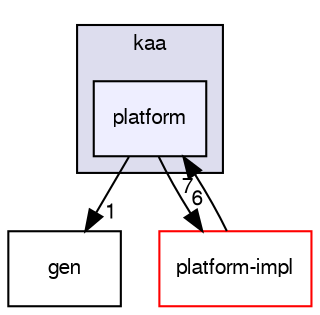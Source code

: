 digraph "/var/lib/jenkins/workspace/kaa_stable/client/client-multi/client-c/src/kaa/platform" {
  bgcolor=transparent;
  compound=true
  node [ fontsize="10", fontname="FreeSans"];
  edge [ labelfontsize="10", labelfontname="FreeSans"];
  subgraph clusterdir_08cd018e1ae44a7fd9aa444acd113371 {
    graph [ bgcolor="#ddddee", pencolor="black", label="kaa" fontname="FreeSans", fontsize="10", URL="dir_08cd018e1ae44a7fd9aa444acd113371.html"]
  dir_e23d472d76342075ad9c73af932db45b [shape=box, label="platform", style="filled", fillcolor="#eeeeff", pencolor="black", URL="dir_e23d472d76342075ad9c73af932db45b.html"];
  }
  dir_b26671fb3b75f7ef4ea1d849b4b26a6e [shape=box label="gen" URL="dir_b26671fb3b75f7ef4ea1d849b4b26a6e.html"];
  dir_ac945a678f77578aa2e77d1814e34588 [shape=box label="platform-impl" color="red" URL="dir_ac945a678f77578aa2e77d1814e34588.html"];
  dir_e23d472d76342075ad9c73af932db45b->dir_b26671fb3b75f7ef4ea1d849b4b26a6e [headlabel="1", labeldistance=1.5 headhref="dir_000012_000014.html"];
  dir_e23d472d76342075ad9c73af932db45b->dir_ac945a678f77578aa2e77d1814e34588 [headlabel="6", labeldistance=1.5 headhref="dir_000012_000017.html"];
  dir_ac945a678f77578aa2e77d1814e34588->dir_e23d472d76342075ad9c73af932db45b [headlabel="7", labeldistance=1.5 headhref="dir_000017_000012.html"];
}
